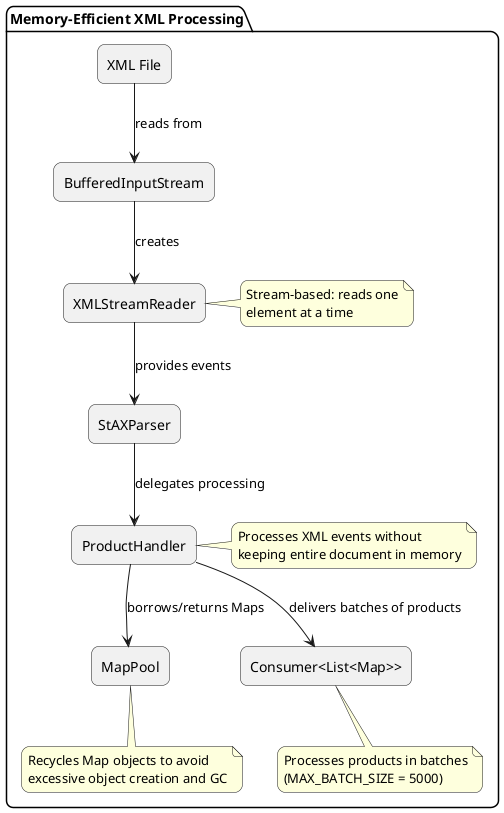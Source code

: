 @startuml
skinparam componentStyle rectangle
skinparam backgroundColor white
skinparam roundCorner 15

package "Memory-Efficient XML Processing" {
  [XML File] as xmlFile
  [BufferedInputStream] as bis
  [XMLStreamReader] as xmlReader
  [StAXParser] as parser
  [ProductHandler] as handler
  [MapPool] as pool
  [Consumer<List<Map>>] as consumer

  xmlFile --> bis : reads from
  bis --> xmlReader : creates
  xmlReader --> parser : provides events
  parser --> handler : delegates processing
  handler --> pool : borrows/returns Maps
  handler --> consumer : delivers batches of products

  note right of xmlReader
    Stream-based: reads one
    element at a time
  end note

  note right of handler
    Processes XML events without
    keeping entire document in memory
  end note

  note bottom of pool
    Recycles Map objects to avoid
    excessive object creation and GC
  end note

  note bottom of consumer
    Processes products in batches
    (MAX_BATCH_SIZE = 5000)
  end note
}
@enduml